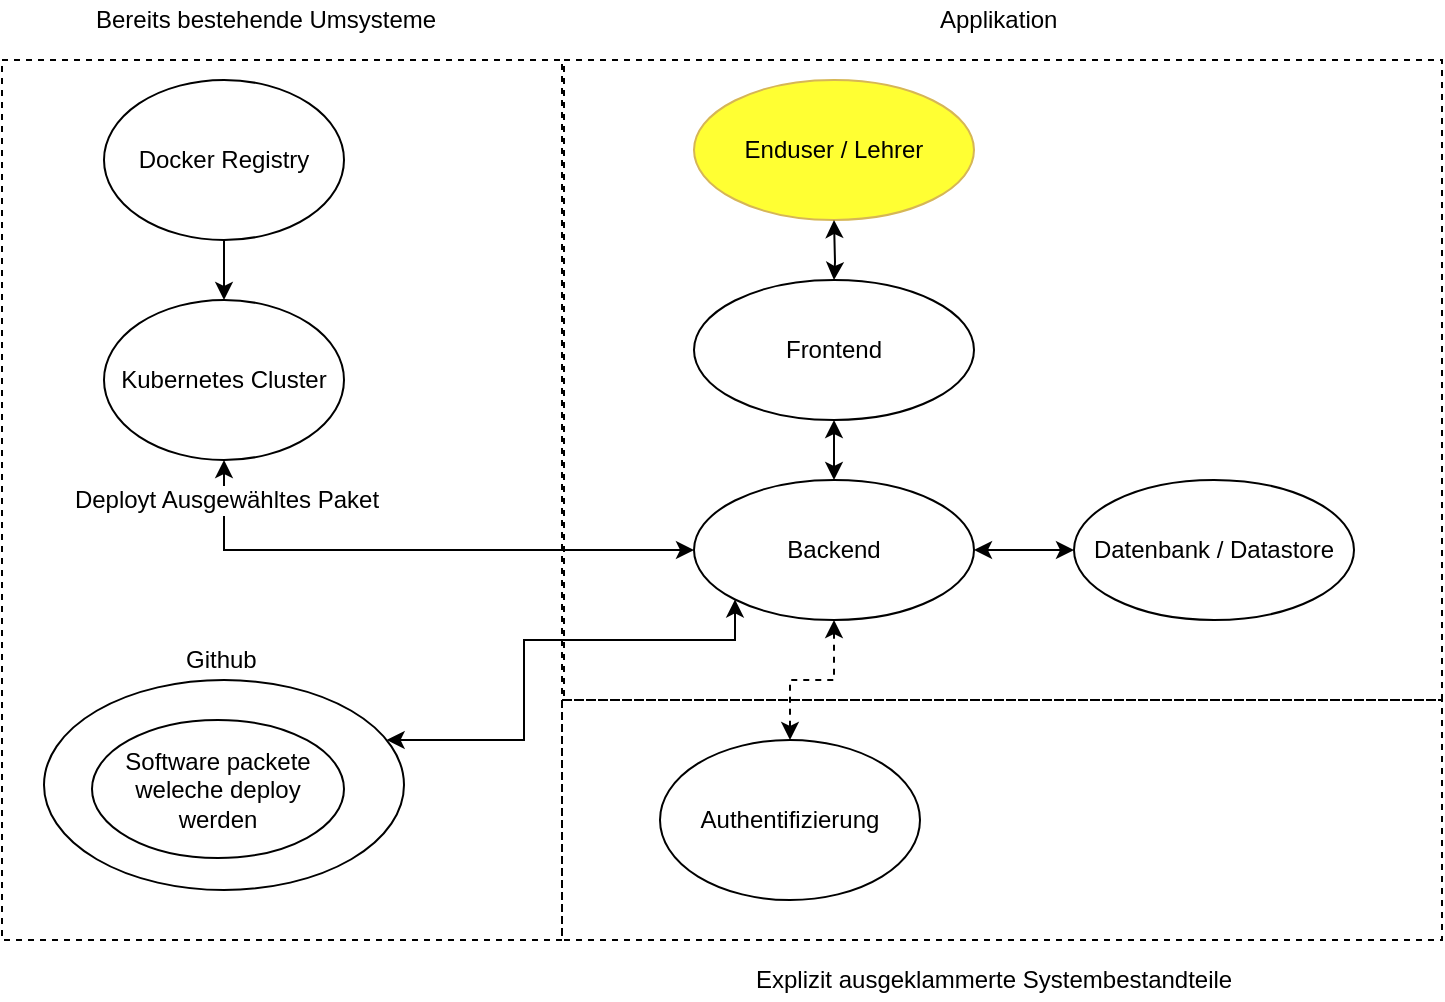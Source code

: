 <mxfile version="12.1.0" type="device" pages="1"><diagram id="DkSq74syHNCfMixvvck_" name="Page-1"><mxGraphModel dx="1106" dy="830" grid="1" gridSize="10" guides="1" tooltips="1" connect="1" arrows="1" fold="1" page="1" pageScale="1" pageWidth="827" pageHeight="1169" math="0" shadow="0"><root><mxCell id="0"/><mxCell id="1" parent="0"/><mxCell id="JOeO4auaI8AOvwgyon0x-18" value="" style="rounded=0;whiteSpace=wrap;html=1;fillColor=none;dashed=1;" parent="1" vertex="1"><mxGeometry x="300" y="70" width="439" height="320" as="geometry"/></mxCell><mxCell id="JOeO4auaI8AOvwgyon0x-6" value="" style="rounded=0;whiteSpace=wrap;html=1;fillColor=none;dashed=1;" parent="1" vertex="1"><mxGeometry x="299" y="390" width="440" height="120" as="geometry"/></mxCell><mxCell id="JOeO4auaI8AOvwgyon0x-12" value="" style="rounded=0;whiteSpace=wrap;html=1;fillColor=none;dashed=1;" parent="1" vertex="1"><mxGeometry x="19" y="70" width="280" height="440" as="geometry"/></mxCell><mxCell id="JOeO4auaI8AOvwgyon0x-20" style="edgeStyle=orthogonalEdgeStyle;rounded=0;orthogonalLoop=1;jettySize=auto;html=1;exitX=0.5;exitY=1;exitDx=0;exitDy=0;entryX=0.5;entryY=0;entryDx=0;entryDy=0;startArrow=classic;startFill=1;" parent="1" source="JOeO4auaI8AOvwgyon0x-5" target="JOeO4auaI8AOvwgyon0x-17" edge="1"><mxGeometry relative="1" as="geometry"/></mxCell><mxCell id="JOeO4auaI8AOvwgyon0x-5" value="Frontend" style="ellipse;whiteSpace=wrap;html=1;" parent="1" vertex="1"><mxGeometry x="365" y="180" width="140" height="70" as="geometry"/></mxCell><mxCell id="JOeO4auaI8AOvwgyon0x-8" value="Authentifizierung" style="ellipse;whiteSpace=wrap;html=1;" parent="1" vertex="1"><mxGeometry x="348" y="410" width="130" height="80" as="geometry"/></mxCell><mxCell id="JOeO4auaI8AOvwgyon0x-1" value="Kubernetes Cluster" style="ellipse;whiteSpace=wrap;html=1;" parent="1" vertex="1"><mxGeometry x="70" y="190" width="120" height="80" as="geometry"/></mxCell><mxCell id="JOeO4auaI8AOvwgyon0x-7" value="Explizit ausgeklammerte Systembestandteile" style="text;html=1;resizable=0;points=[];autosize=1;align=left;verticalAlign=top;spacingTop=-4;" parent="1" vertex="1"><mxGeometry x="394" y="520" width="250" height="20" as="geometry"/></mxCell><mxCell id="JOeO4auaI8AOvwgyon0x-16" value="Bereits bestehende Umsysteme" style="text;html=1;resizable=0;points=[];autosize=1;align=left;verticalAlign=top;spacingTop=-4;" parent="1" vertex="1"><mxGeometry x="64" y="40" width="190" height="20" as="geometry"/></mxCell><mxCell id="JOeO4auaI8AOvwgyon0x-22" style="edgeStyle=orthogonalEdgeStyle;rounded=0;orthogonalLoop=1;jettySize=auto;html=1;exitX=0.5;exitY=1;exitDx=0;exitDy=0;startArrow=classic;startFill=1;dashed=1;" parent="1" source="JOeO4auaI8AOvwgyon0x-17" target="JOeO4auaI8AOvwgyon0x-8" edge="1"><mxGeometry relative="1" as="geometry"/></mxCell><mxCell id="JOeO4auaI8AOvwgyon0x-28" style="edgeStyle=orthogonalEdgeStyle;rounded=0;orthogonalLoop=1;jettySize=auto;html=1;exitX=0;exitY=0.5;exitDx=0;exitDy=0;startArrow=classic;startFill=1;" parent="1" source="JOeO4auaI8AOvwgyon0x-17" target="JOeO4auaI8AOvwgyon0x-1" edge="1"><mxGeometry relative="1" as="geometry"><Array as="points"><mxPoint x="130" y="315"/></Array></mxGeometry></mxCell><mxCell id="JOeO4auaI8AOvwgyon0x-30" value="Deployt Ausgewähltes Paket" style="text;html=1;resizable=0;points=[];align=center;verticalAlign=middle;labelBackgroundColor=#ffffff;direction=south;" parent="JOeO4auaI8AOvwgyon0x-28" vertex="1" connectable="0"><mxGeometry x="-0.152" y="3" relative="1" as="geometry"><mxPoint x="-116" y="-28" as="offset"/></mxGeometry></mxCell><mxCell id="JOeO4auaI8AOvwgyon0x-17" value="Backend" style="ellipse;whiteSpace=wrap;html=1;" parent="1" vertex="1"><mxGeometry x="365" y="280" width="140" height="70" as="geometry"/></mxCell><mxCell id="JOeO4auaI8AOvwgyon0x-19" value="Datenbank / Datastore" style="ellipse;whiteSpace=wrap;html=1;" parent="1" vertex="1"><mxGeometry x="555" y="280" width="140" height="70" as="geometry"/></mxCell><mxCell id="JOeO4auaI8AOvwgyon0x-21" style="edgeStyle=orthogonalEdgeStyle;rounded=0;orthogonalLoop=1;jettySize=auto;html=1;exitX=0;exitY=1;exitDx=0;exitDy=0;startArrow=classic;startFill=1;" parent="1" source="JOeO4auaI8AOvwgyon0x-17" target="JOeO4auaI8AOvwgyon0x-4" edge="1"><mxGeometry relative="1" as="geometry"><mxPoint x="470" y="200" as="sourcePoint"/><mxPoint x="470" y="240" as="targetPoint"/><Array as="points"><mxPoint x="386" y="360"/><mxPoint x="280" y="360"/><mxPoint x="280" y="410"/></Array></mxGeometry></mxCell><mxCell id="JOeO4auaI8AOvwgyon0x-24" value="Enduser / Lehrer" style="ellipse;whiteSpace=wrap;html=1;fillColor=#FFFF33;strokeColor=#d6b656;" parent="1" vertex="1"><mxGeometry x="365" y="80" width="140" height="70" as="geometry"/></mxCell><mxCell id="JOeO4auaI8AOvwgyon0x-25" style="edgeStyle=orthogonalEdgeStyle;rounded=0;orthogonalLoop=1;jettySize=auto;html=1;startArrow=classic;startFill=1;" parent="1" target="JOeO4auaI8AOvwgyon0x-5" edge="1"><mxGeometry relative="1" as="geometry"><mxPoint x="435" y="150" as="sourcePoint"/><mxPoint x="435" y="180" as="targetPoint"/></mxGeometry></mxCell><mxCell id="JOeO4auaI8AOvwgyon0x-26" style="edgeStyle=orthogonalEdgeStyle;rounded=0;orthogonalLoop=1;jettySize=auto;html=1;startArrow=classic;startFill=1;" parent="1" source="JOeO4auaI8AOvwgyon0x-19" target="JOeO4auaI8AOvwgyon0x-17" edge="1"><mxGeometry relative="1" as="geometry"><mxPoint x="445" y="160" as="sourcePoint"/><mxPoint x="445" y="190" as="targetPoint"/><Array as="points"><mxPoint x="510" y="315"/><mxPoint x="510" y="315"/></Array></mxGeometry></mxCell><mxCell id="JOeO4auaI8AOvwgyon0x-27" value="" style="group" parent="1" vertex="1" connectable="0"><mxGeometry x="40" y="340" width="180" height="145" as="geometry"/></mxCell><mxCell id="JOeO4auaI8AOvwgyon0x-4" value="" style="ellipse;whiteSpace=wrap;html=1;fillColor=none;" parent="JOeO4auaI8AOvwgyon0x-27" vertex="1"><mxGeometry y="40" width="180" height="105" as="geometry"/></mxCell><mxCell id="JOeO4auaI8AOvwgyon0x-14" value="Github" style="text;html=1;resizable=0;points=[];autosize=1;align=left;verticalAlign=top;spacingTop=-4;" parent="JOeO4auaI8AOvwgyon0x-27" vertex="1"><mxGeometry x="69.045" y="20" width="50" height="20" as="geometry"/></mxCell><mxCell id="JOeO4auaI8AOvwgyon0x-15" value="Software packete&lt;br&gt;weleche deploy werden" style="ellipse;whiteSpace=wrap;html=1;" parent="JOeO4auaI8AOvwgyon0x-27" vertex="1"><mxGeometry x="24" y="60" width="126" height="69" as="geometry"/></mxCell><mxCell id="JOeO4auaI8AOvwgyon0x-29" value="Applikation" style="text;html=1;resizable=0;points=[];autosize=1;align=left;verticalAlign=top;spacingTop=-4;" parent="1" vertex="1"><mxGeometry x="486" y="40" width="70" height="20" as="geometry"/></mxCell><mxCell id="3iY14TV76XnwKER4PHrE-4" style="edgeStyle=orthogonalEdgeStyle;rounded=0;orthogonalLoop=1;jettySize=auto;html=1;exitX=0.5;exitY=1;exitDx=0;exitDy=0;entryX=0.5;entryY=0;entryDx=0;entryDy=0;" edge="1" parent="1" source="3iY14TV76XnwKER4PHrE-1" target="JOeO4auaI8AOvwgyon0x-1"><mxGeometry relative="1" as="geometry"/></mxCell><mxCell id="3iY14TV76XnwKER4PHrE-1" value="Docker Registry" style="ellipse;whiteSpace=wrap;html=1;" vertex="1" parent="1"><mxGeometry x="70" y="80" width="120" height="80" as="geometry"/></mxCell></root></mxGraphModel></diagram></mxfile>